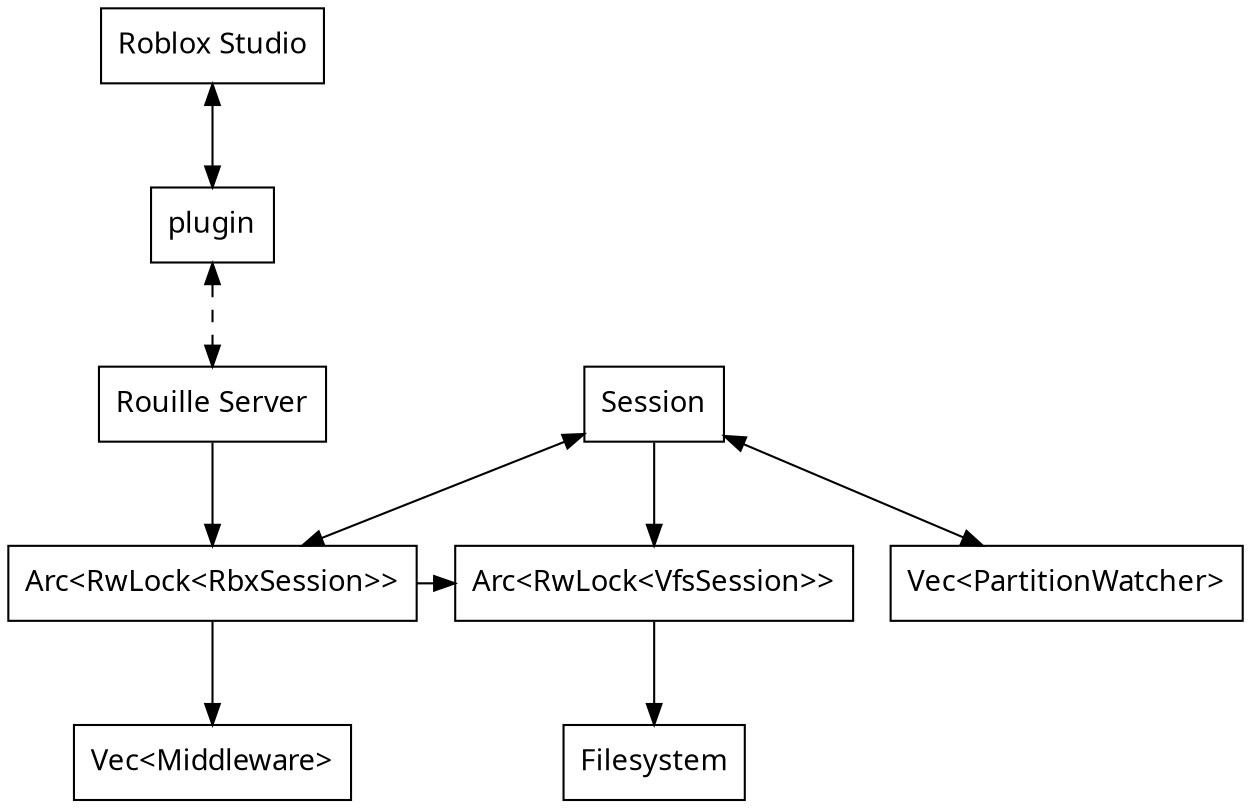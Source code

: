 digraph G {
	ranksep=0.7;
	node [
		fontname="Hack",
		shape="box",
	];

	roblox_studio -> plugin [dir="both"];
	plugin -> web_server [style="dashed", dir="both"];

	web_server -> rbx_session;

	session -> rbx_session [dir="both"];
	session -> vfs_session;
	session -> watchers [dir="both"];

	vfs_session -> fs;

	rbx_session -> vfs_session [constraint=false];
	rbx_session -> middlewares;

	roblox_studio [label="Roblox Studio"];
	fs [label="Filesystem"];
	middlewares [label="Vec<Middleware>"];
	watchers [label="Vec<PartitionWatcher>"];
	session [label="Session"];
	web_server [label="Rouille Server"];
	vfs_session [label="Arc<RwLock<VfsSession>>"];
	rbx_session [label="Arc<RwLock<RbxSession>>"];
}